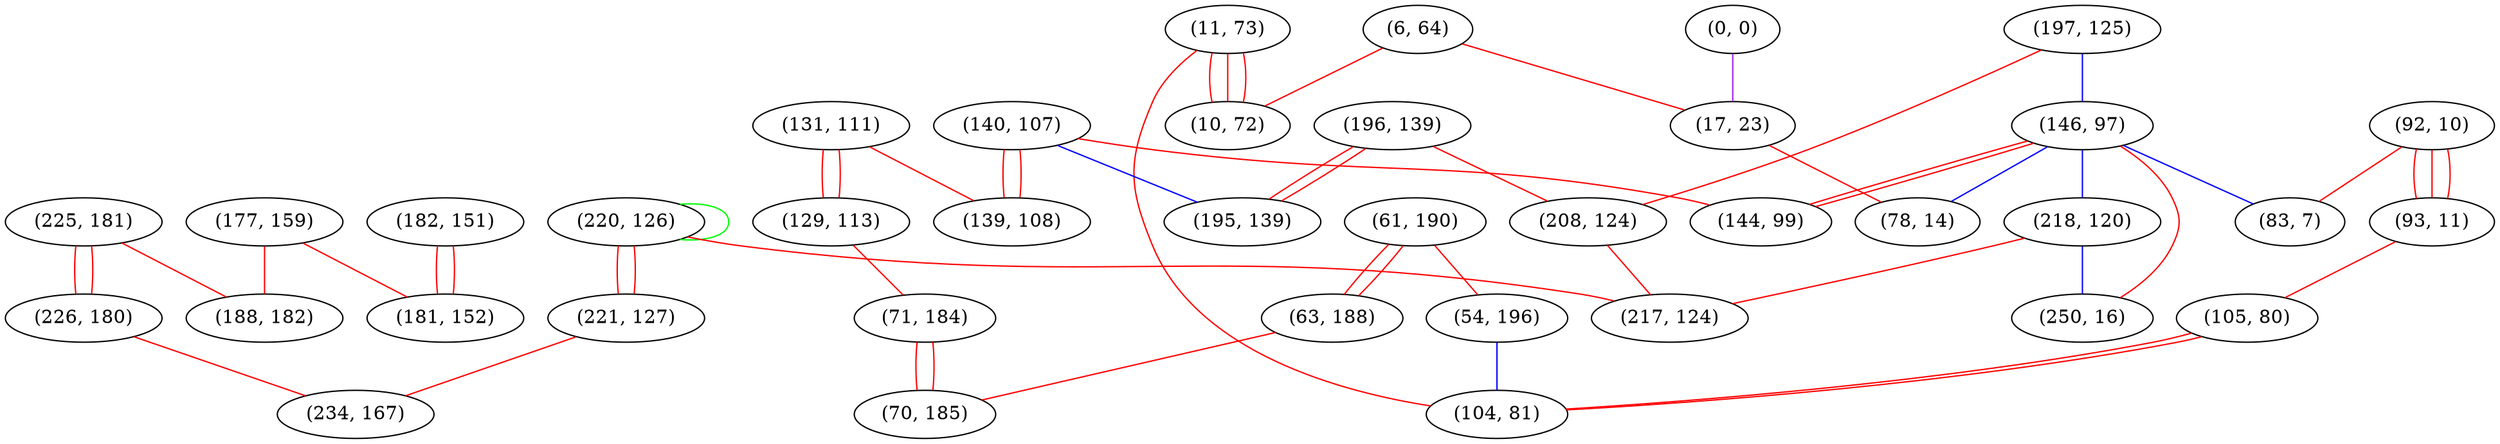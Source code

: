 graph "" {
"(225, 181)";
"(220, 126)";
"(61, 190)";
"(92, 10)";
"(11, 73)";
"(6, 64)";
"(93, 11)";
"(0, 0)";
"(177, 159)";
"(197, 125)";
"(196, 139)";
"(63, 188)";
"(131, 111)";
"(182, 151)";
"(129, 113)";
"(54, 196)";
"(181, 152)";
"(140, 107)";
"(17, 23)";
"(139, 108)";
"(146, 97)";
"(221, 127)";
"(188, 182)";
"(218, 120)";
"(144, 99)";
"(71, 184)";
"(195, 139)";
"(226, 180)";
"(70, 185)";
"(10, 72)";
"(234, 167)";
"(83, 7)";
"(208, 124)";
"(105, 80)";
"(217, 124)";
"(78, 14)";
"(104, 81)";
"(250, 16)";
"(225, 181)" -- "(226, 180)"  [color=red, key=0, weight=1];
"(225, 181)" -- "(226, 180)"  [color=red, key=1, weight=1];
"(225, 181)" -- "(188, 182)"  [color=red, key=0, weight=1];
"(220, 126)" -- "(221, 127)"  [color=red, key=0, weight=1];
"(220, 126)" -- "(221, 127)"  [color=red, key=1, weight=1];
"(220, 126)" -- "(220, 126)"  [color=green, key=0, weight=2];
"(220, 126)" -- "(217, 124)"  [color=red, key=0, weight=1];
"(61, 190)" -- "(63, 188)"  [color=red, key=0, weight=1];
"(61, 190)" -- "(63, 188)"  [color=red, key=1, weight=1];
"(61, 190)" -- "(54, 196)"  [color=red, key=0, weight=1];
"(92, 10)" -- "(83, 7)"  [color=red, key=0, weight=1];
"(92, 10)" -- "(93, 11)"  [color=red, key=0, weight=1];
"(92, 10)" -- "(93, 11)"  [color=red, key=1, weight=1];
"(92, 10)" -- "(93, 11)"  [color=red, key=2, weight=1];
"(11, 73)" -- "(104, 81)"  [color=red, key=0, weight=1];
"(11, 73)" -- "(10, 72)"  [color=red, key=0, weight=1];
"(11, 73)" -- "(10, 72)"  [color=red, key=1, weight=1];
"(11, 73)" -- "(10, 72)"  [color=red, key=2, weight=1];
"(6, 64)" -- "(10, 72)"  [color=red, key=0, weight=1];
"(6, 64)" -- "(17, 23)"  [color=red, key=0, weight=1];
"(93, 11)" -- "(105, 80)"  [color=red, key=0, weight=1];
"(0, 0)" -- "(17, 23)"  [color=purple, key=0, weight=4];
"(177, 159)" -- "(188, 182)"  [color=red, key=0, weight=1];
"(177, 159)" -- "(181, 152)"  [color=red, key=0, weight=1];
"(197, 125)" -- "(146, 97)"  [color=blue, key=0, weight=3];
"(197, 125)" -- "(208, 124)"  [color=red, key=0, weight=1];
"(196, 139)" -- "(195, 139)"  [color=red, key=0, weight=1];
"(196, 139)" -- "(195, 139)"  [color=red, key=1, weight=1];
"(196, 139)" -- "(208, 124)"  [color=red, key=0, weight=1];
"(63, 188)" -- "(70, 185)"  [color=red, key=0, weight=1];
"(131, 111)" -- "(139, 108)"  [color=red, key=0, weight=1];
"(131, 111)" -- "(129, 113)"  [color=red, key=0, weight=1];
"(131, 111)" -- "(129, 113)"  [color=red, key=1, weight=1];
"(182, 151)" -- "(181, 152)"  [color=red, key=0, weight=1];
"(182, 151)" -- "(181, 152)"  [color=red, key=1, weight=1];
"(129, 113)" -- "(71, 184)"  [color=red, key=0, weight=1];
"(54, 196)" -- "(104, 81)"  [color=blue, key=0, weight=3];
"(140, 107)" -- "(144, 99)"  [color=red, key=0, weight=1];
"(140, 107)" -- "(139, 108)"  [color=red, key=0, weight=1];
"(140, 107)" -- "(139, 108)"  [color=red, key=1, weight=1];
"(140, 107)" -- "(195, 139)"  [color=blue, key=0, weight=3];
"(17, 23)" -- "(78, 14)"  [color=red, key=0, weight=1];
"(146, 97)" -- "(218, 120)"  [color=blue, key=0, weight=3];
"(146, 97)" -- "(83, 7)"  [color=blue, key=0, weight=3];
"(146, 97)" -- "(144, 99)"  [color=red, key=0, weight=1];
"(146, 97)" -- "(144, 99)"  [color=red, key=1, weight=1];
"(146, 97)" -- "(78, 14)"  [color=blue, key=0, weight=3];
"(146, 97)" -- "(250, 16)"  [color=red, key=0, weight=1];
"(221, 127)" -- "(234, 167)"  [color=red, key=0, weight=1];
"(218, 120)" -- "(250, 16)"  [color=blue, key=0, weight=3];
"(218, 120)" -- "(217, 124)"  [color=red, key=0, weight=1];
"(71, 184)" -- "(70, 185)"  [color=red, key=0, weight=1];
"(71, 184)" -- "(70, 185)"  [color=red, key=1, weight=1];
"(226, 180)" -- "(234, 167)"  [color=red, key=0, weight=1];
"(208, 124)" -- "(217, 124)"  [color=red, key=0, weight=1];
"(105, 80)" -- "(104, 81)"  [color=red, key=0, weight=1];
"(105, 80)" -- "(104, 81)"  [color=red, key=1, weight=1];
}
